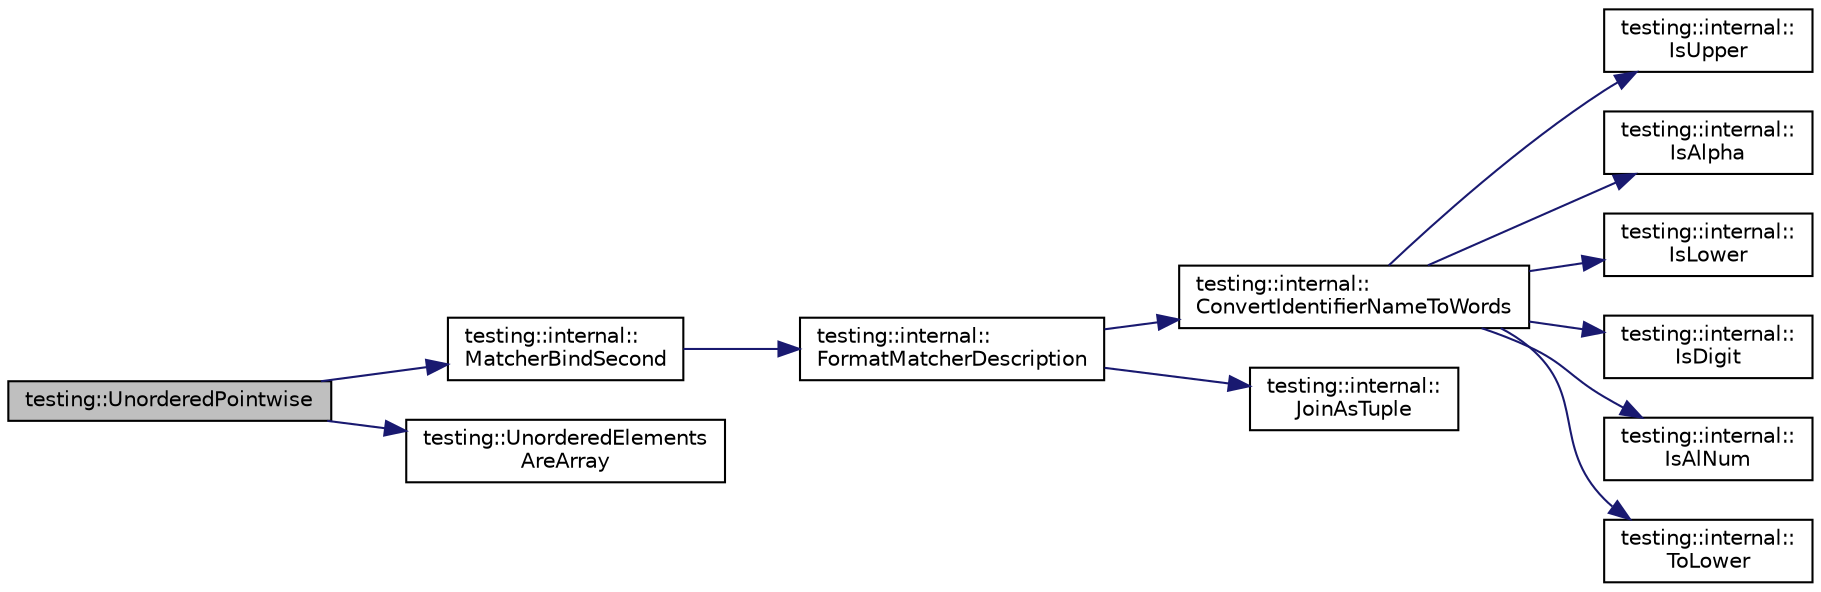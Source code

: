 digraph "testing::UnorderedPointwise"
{
  edge [fontname="Helvetica",fontsize="10",labelfontname="Helvetica",labelfontsize="10"];
  node [fontname="Helvetica",fontsize="10",shape=record];
  rankdir="LR";
  Node1850 [label="testing::UnorderedPointwise",height=0.2,width=0.4,color="black", fillcolor="grey75", style="filled", fontcolor="black"];
  Node1850 -> Node1851 [color="midnightblue",fontsize="10",style="solid",fontname="Helvetica"];
  Node1851 [label="testing::internal::\lMatcherBindSecond",height=0.2,width=0.4,color="black", fillcolor="white", style="filled",URL="$d0/da7/namespacetesting_1_1internal.html#a31eb77a2bb0ca713d6ef07d8a3b9af9e"];
  Node1851 -> Node1852 [color="midnightblue",fontsize="10",style="solid",fontname="Helvetica"];
  Node1852 [label="testing::internal::\lFormatMatcherDescription",height=0.2,width=0.4,color="black", fillcolor="white", style="filled",URL="$d0/da7/namespacetesting_1_1internal.html#a593b52fcbb46a765a31850661b1960f4"];
  Node1852 -> Node1853 [color="midnightblue",fontsize="10",style="solid",fontname="Helvetica"];
  Node1853 [label="testing::internal::\lConvertIdentifierNameToWords",height=0.2,width=0.4,color="black", fillcolor="white", style="filled",URL="$d0/da7/namespacetesting_1_1internal.html#a571db854f6de337007c53573c9cbf8a3"];
  Node1853 -> Node1854 [color="midnightblue",fontsize="10",style="solid",fontname="Helvetica"];
  Node1854 [label="testing::internal::\lIsUpper",height=0.2,width=0.4,color="black", fillcolor="white", style="filled",URL="$d0/da7/namespacetesting_1_1internal.html#a84f3baa379fec6bf5947cb5165aa8cc9"];
  Node1853 -> Node1855 [color="midnightblue",fontsize="10",style="solid",fontname="Helvetica"];
  Node1855 [label="testing::internal::\lIsAlpha",height=0.2,width=0.4,color="black", fillcolor="white", style="filled",URL="$d0/da7/namespacetesting_1_1internal.html#aeb957087fd6bbf9db98ab7cd41b0c129"];
  Node1853 -> Node1856 [color="midnightblue",fontsize="10",style="solid",fontname="Helvetica"];
  Node1856 [label="testing::internal::\lIsLower",height=0.2,width=0.4,color="black", fillcolor="white", style="filled",URL="$d0/da7/namespacetesting_1_1internal.html#ac26ce3883bc8919c27074975e958f3b7"];
  Node1853 -> Node1857 [color="midnightblue",fontsize="10",style="solid",fontname="Helvetica"];
  Node1857 [label="testing::internal::\lIsDigit",height=0.2,width=0.4,color="black", fillcolor="white", style="filled",URL="$d0/da7/namespacetesting_1_1internal.html#a4bd96b7fa6486802d33ddc217af55a39"];
  Node1853 -> Node1858 [color="midnightblue",fontsize="10",style="solid",fontname="Helvetica"];
  Node1858 [label="testing::internal::\lIsAlNum",height=0.2,width=0.4,color="black", fillcolor="white", style="filled",URL="$d0/da7/namespacetesting_1_1internal.html#a83802e7f23324cd512232203662e1a98"];
  Node1853 -> Node1859 [color="midnightblue",fontsize="10",style="solid",fontname="Helvetica"];
  Node1859 [label="testing::internal::\lToLower",height=0.2,width=0.4,color="black", fillcolor="white", style="filled",URL="$d0/da7/namespacetesting_1_1internal.html#ad9c627ef2a94245e3fd69e7ab3d49b42"];
  Node1852 -> Node1860 [color="midnightblue",fontsize="10",style="solid",fontname="Helvetica"];
  Node1860 [label="testing::internal::\lJoinAsTuple",height=0.2,width=0.4,color="black", fillcolor="white", style="filled",URL="$d0/da7/namespacetesting_1_1internal.html#a61d60981533cb0875bad9025e0d98b74"];
  Node1850 -> Node1861 [color="midnightblue",fontsize="10",style="solid",fontname="Helvetica"];
  Node1861 [label="testing::UnorderedElements\lAreArray",height=0.2,width=0.4,color="black", fillcolor="white", style="filled",URL="$d0/d75/namespacetesting.html#ab4896081406209171a1596b7028e1cf7"];
}
